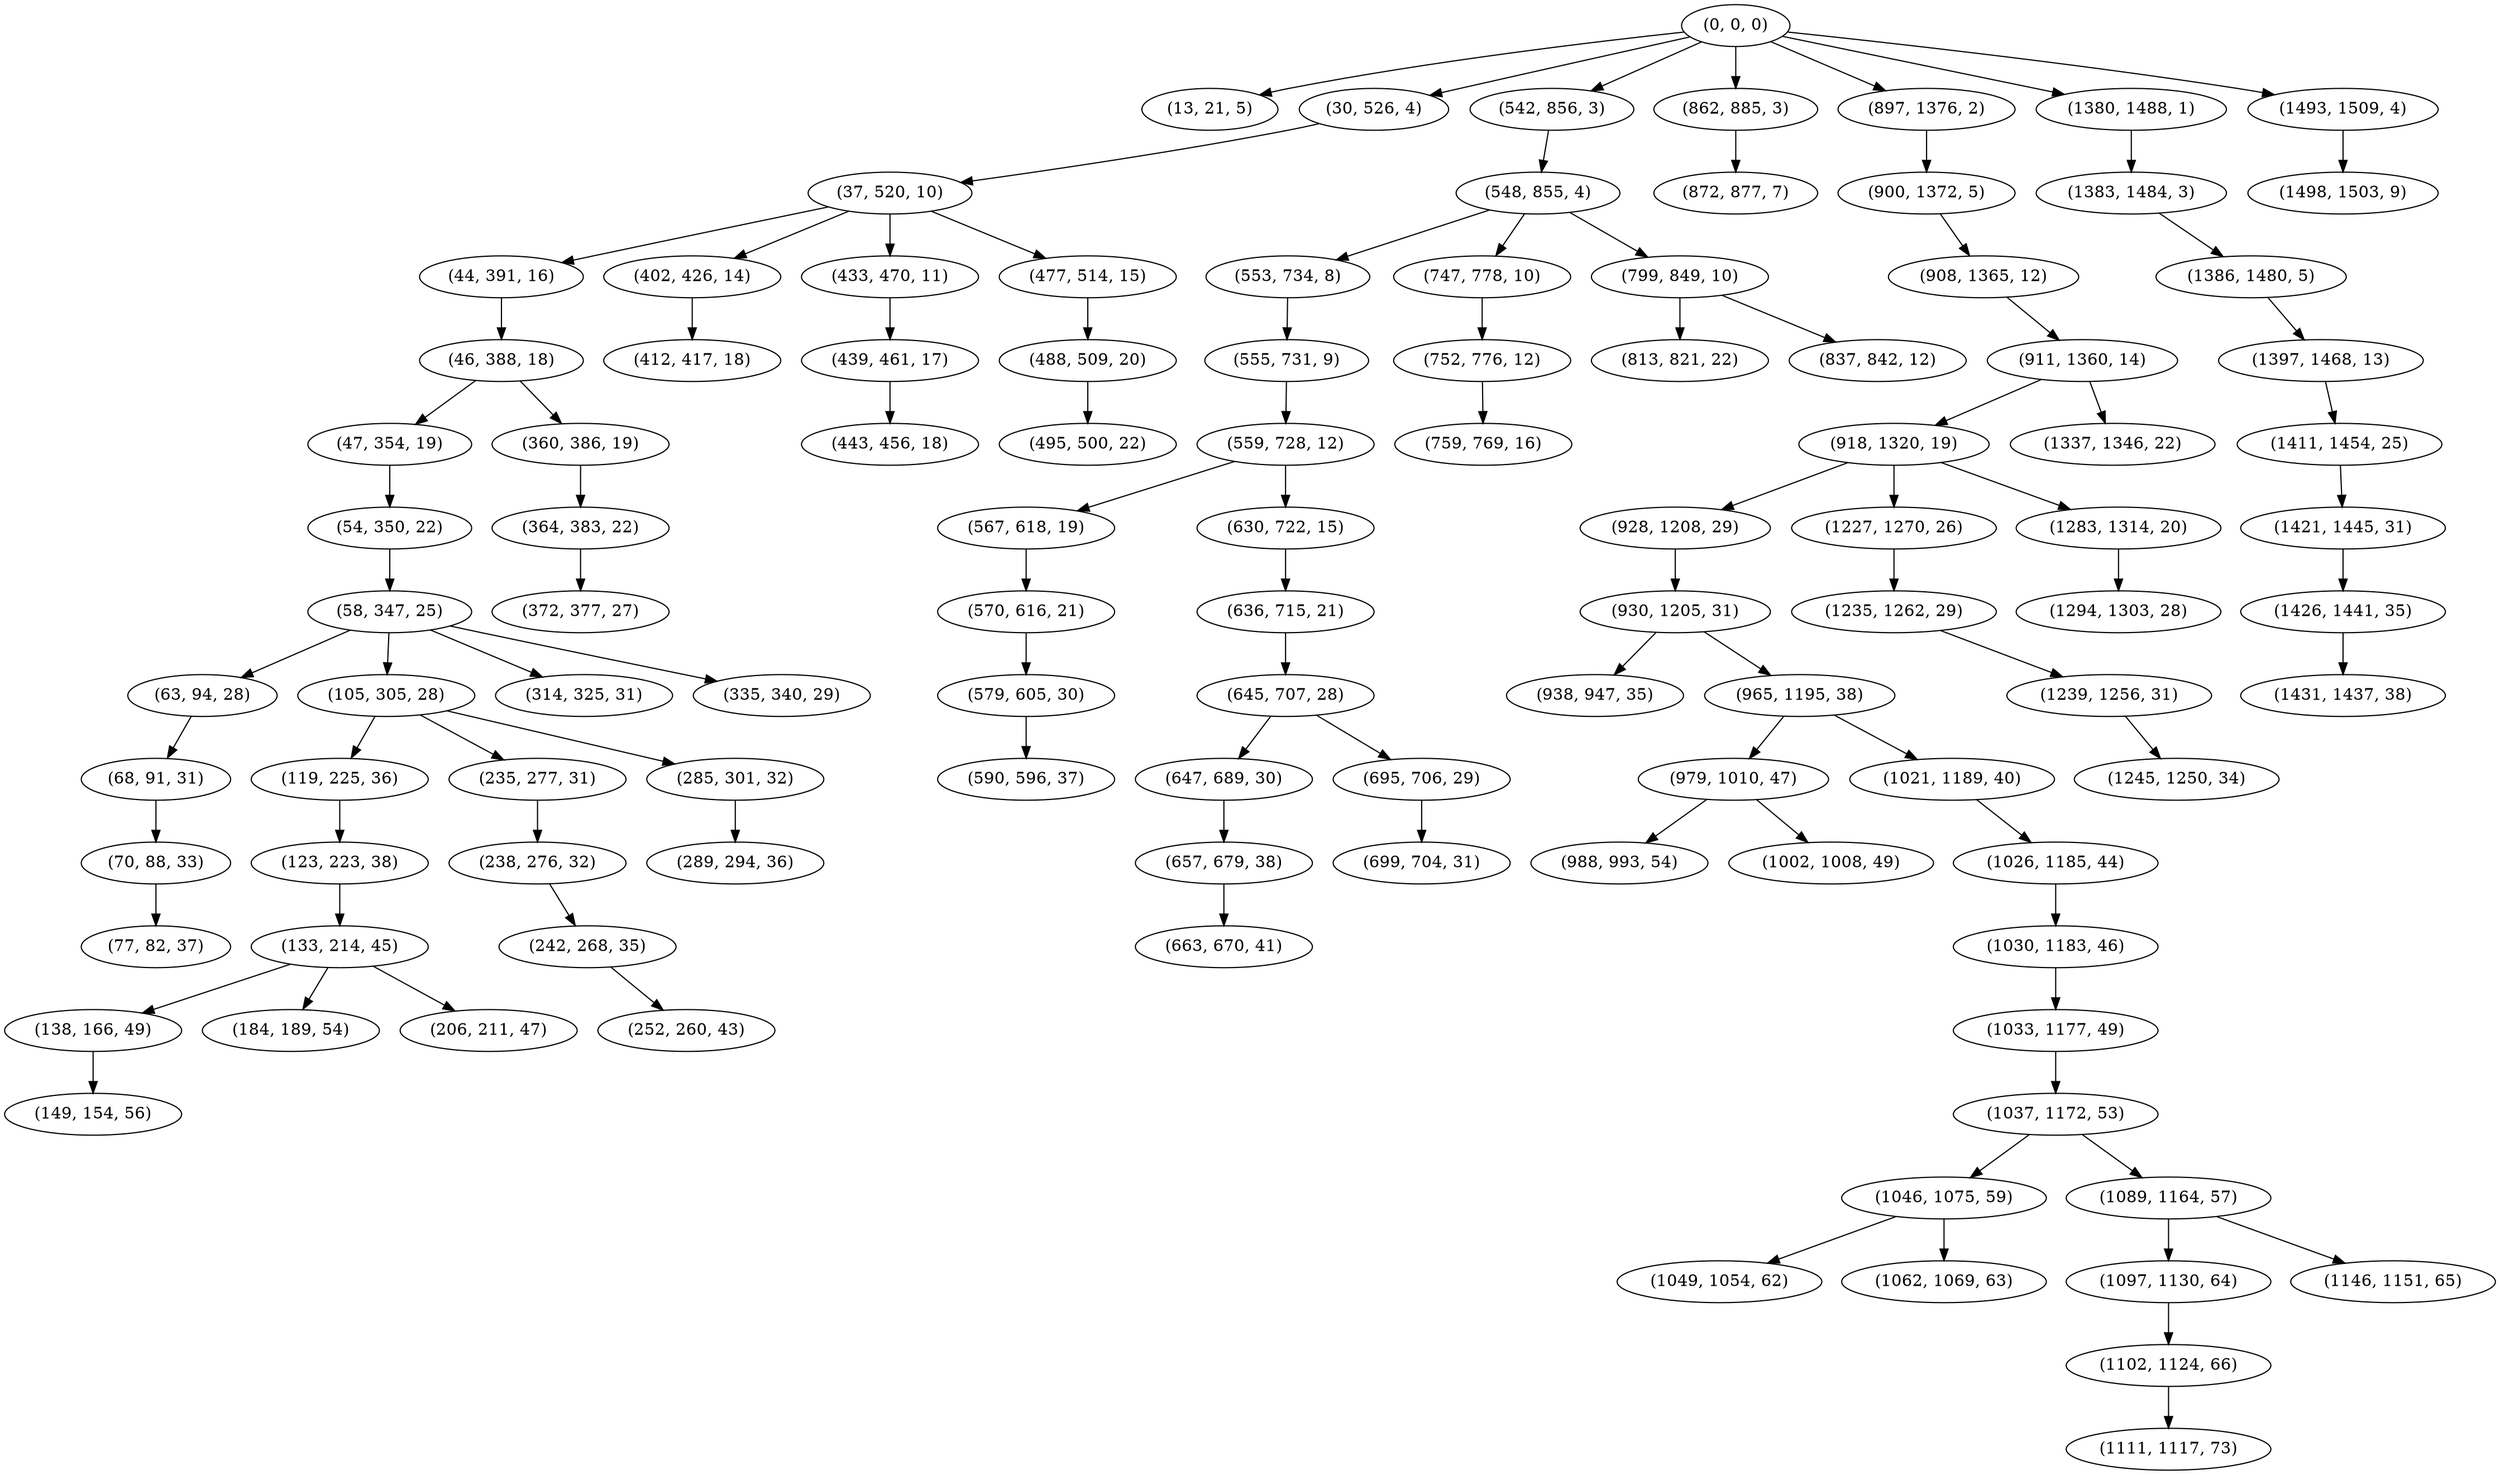 digraph tree {
    "(0, 0, 0)";
    "(13, 21, 5)";
    "(30, 526, 4)";
    "(37, 520, 10)";
    "(44, 391, 16)";
    "(46, 388, 18)";
    "(47, 354, 19)";
    "(54, 350, 22)";
    "(58, 347, 25)";
    "(63, 94, 28)";
    "(68, 91, 31)";
    "(70, 88, 33)";
    "(77, 82, 37)";
    "(105, 305, 28)";
    "(119, 225, 36)";
    "(123, 223, 38)";
    "(133, 214, 45)";
    "(138, 166, 49)";
    "(149, 154, 56)";
    "(184, 189, 54)";
    "(206, 211, 47)";
    "(235, 277, 31)";
    "(238, 276, 32)";
    "(242, 268, 35)";
    "(252, 260, 43)";
    "(285, 301, 32)";
    "(289, 294, 36)";
    "(314, 325, 31)";
    "(335, 340, 29)";
    "(360, 386, 19)";
    "(364, 383, 22)";
    "(372, 377, 27)";
    "(402, 426, 14)";
    "(412, 417, 18)";
    "(433, 470, 11)";
    "(439, 461, 17)";
    "(443, 456, 18)";
    "(477, 514, 15)";
    "(488, 509, 20)";
    "(495, 500, 22)";
    "(542, 856, 3)";
    "(548, 855, 4)";
    "(553, 734, 8)";
    "(555, 731, 9)";
    "(559, 728, 12)";
    "(567, 618, 19)";
    "(570, 616, 21)";
    "(579, 605, 30)";
    "(590, 596, 37)";
    "(630, 722, 15)";
    "(636, 715, 21)";
    "(645, 707, 28)";
    "(647, 689, 30)";
    "(657, 679, 38)";
    "(663, 670, 41)";
    "(695, 706, 29)";
    "(699, 704, 31)";
    "(747, 778, 10)";
    "(752, 776, 12)";
    "(759, 769, 16)";
    "(799, 849, 10)";
    "(813, 821, 22)";
    "(837, 842, 12)";
    "(862, 885, 3)";
    "(872, 877, 7)";
    "(897, 1376, 2)";
    "(900, 1372, 5)";
    "(908, 1365, 12)";
    "(911, 1360, 14)";
    "(918, 1320, 19)";
    "(928, 1208, 29)";
    "(930, 1205, 31)";
    "(938, 947, 35)";
    "(965, 1195, 38)";
    "(979, 1010, 47)";
    "(988, 993, 54)";
    "(1002, 1008, 49)";
    "(1021, 1189, 40)";
    "(1026, 1185, 44)";
    "(1030, 1183, 46)";
    "(1033, 1177, 49)";
    "(1037, 1172, 53)";
    "(1046, 1075, 59)";
    "(1049, 1054, 62)";
    "(1062, 1069, 63)";
    "(1089, 1164, 57)";
    "(1097, 1130, 64)";
    "(1102, 1124, 66)";
    "(1111, 1117, 73)";
    "(1146, 1151, 65)";
    "(1227, 1270, 26)";
    "(1235, 1262, 29)";
    "(1239, 1256, 31)";
    "(1245, 1250, 34)";
    "(1283, 1314, 20)";
    "(1294, 1303, 28)";
    "(1337, 1346, 22)";
    "(1380, 1488, 1)";
    "(1383, 1484, 3)";
    "(1386, 1480, 5)";
    "(1397, 1468, 13)";
    "(1411, 1454, 25)";
    "(1421, 1445, 31)";
    "(1426, 1441, 35)";
    "(1431, 1437, 38)";
    "(1493, 1509, 4)";
    "(1498, 1503, 9)";
    "(0, 0, 0)" -> "(13, 21, 5)";
    "(0, 0, 0)" -> "(30, 526, 4)";
    "(0, 0, 0)" -> "(542, 856, 3)";
    "(0, 0, 0)" -> "(862, 885, 3)";
    "(0, 0, 0)" -> "(897, 1376, 2)";
    "(0, 0, 0)" -> "(1380, 1488, 1)";
    "(0, 0, 0)" -> "(1493, 1509, 4)";
    "(30, 526, 4)" -> "(37, 520, 10)";
    "(37, 520, 10)" -> "(44, 391, 16)";
    "(37, 520, 10)" -> "(402, 426, 14)";
    "(37, 520, 10)" -> "(433, 470, 11)";
    "(37, 520, 10)" -> "(477, 514, 15)";
    "(44, 391, 16)" -> "(46, 388, 18)";
    "(46, 388, 18)" -> "(47, 354, 19)";
    "(46, 388, 18)" -> "(360, 386, 19)";
    "(47, 354, 19)" -> "(54, 350, 22)";
    "(54, 350, 22)" -> "(58, 347, 25)";
    "(58, 347, 25)" -> "(63, 94, 28)";
    "(58, 347, 25)" -> "(105, 305, 28)";
    "(58, 347, 25)" -> "(314, 325, 31)";
    "(58, 347, 25)" -> "(335, 340, 29)";
    "(63, 94, 28)" -> "(68, 91, 31)";
    "(68, 91, 31)" -> "(70, 88, 33)";
    "(70, 88, 33)" -> "(77, 82, 37)";
    "(105, 305, 28)" -> "(119, 225, 36)";
    "(105, 305, 28)" -> "(235, 277, 31)";
    "(105, 305, 28)" -> "(285, 301, 32)";
    "(119, 225, 36)" -> "(123, 223, 38)";
    "(123, 223, 38)" -> "(133, 214, 45)";
    "(133, 214, 45)" -> "(138, 166, 49)";
    "(133, 214, 45)" -> "(184, 189, 54)";
    "(133, 214, 45)" -> "(206, 211, 47)";
    "(138, 166, 49)" -> "(149, 154, 56)";
    "(235, 277, 31)" -> "(238, 276, 32)";
    "(238, 276, 32)" -> "(242, 268, 35)";
    "(242, 268, 35)" -> "(252, 260, 43)";
    "(285, 301, 32)" -> "(289, 294, 36)";
    "(360, 386, 19)" -> "(364, 383, 22)";
    "(364, 383, 22)" -> "(372, 377, 27)";
    "(402, 426, 14)" -> "(412, 417, 18)";
    "(433, 470, 11)" -> "(439, 461, 17)";
    "(439, 461, 17)" -> "(443, 456, 18)";
    "(477, 514, 15)" -> "(488, 509, 20)";
    "(488, 509, 20)" -> "(495, 500, 22)";
    "(542, 856, 3)" -> "(548, 855, 4)";
    "(548, 855, 4)" -> "(553, 734, 8)";
    "(548, 855, 4)" -> "(747, 778, 10)";
    "(548, 855, 4)" -> "(799, 849, 10)";
    "(553, 734, 8)" -> "(555, 731, 9)";
    "(555, 731, 9)" -> "(559, 728, 12)";
    "(559, 728, 12)" -> "(567, 618, 19)";
    "(559, 728, 12)" -> "(630, 722, 15)";
    "(567, 618, 19)" -> "(570, 616, 21)";
    "(570, 616, 21)" -> "(579, 605, 30)";
    "(579, 605, 30)" -> "(590, 596, 37)";
    "(630, 722, 15)" -> "(636, 715, 21)";
    "(636, 715, 21)" -> "(645, 707, 28)";
    "(645, 707, 28)" -> "(647, 689, 30)";
    "(645, 707, 28)" -> "(695, 706, 29)";
    "(647, 689, 30)" -> "(657, 679, 38)";
    "(657, 679, 38)" -> "(663, 670, 41)";
    "(695, 706, 29)" -> "(699, 704, 31)";
    "(747, 778, 10)" -> "(752, 776, 12)";
    "(752, 776, 12)" -> "(759, 769, 16)";
    "(799, 849, 10)" -> "(813, 821, 22)";
    "(799, 849, 10)" -> "(837, 842, 12)";
    "(862, 885, 3)" -> "(872, 877, 7)";
    "(897, 1376, 2)" -> "(900, 1372, 5)";
    "(900, 1372, 5)" -> "(908, 1365, 12)";
    "(908, 1365, 12)" -> "(911, 1360, 14)";
    "(911, 1360, 14)" -> "(918, 1320, 19)";
    "(911, 1360, 14)" -> "(1337, 1346, 22)";
    "(918, 1320, 19)" -> "(928, 1208, 29)";
    "(918, 1320, 19)" -> "(1227, 1270, 26)";
    "(918, 1320, 19)" -> "(1283, 1314, 20)";
    "(928, 1208, 29)" -> "(930, 1205, 31)";
    "(930, 1205, 31)" -> "(938, 947, 35)";
    "(930, 1205, 31)" -> "(965, 1195, 38)";
    "(965, 1195, 38)" -> "(979, 1010, 47)";
    "(965, 1195, 38)" -> "(1021, 1189, 40)";
    "(979, 1010, 47)" -> "(988, 993, 54)";
    "(979, 1010, 47)" -> "(1002, 1008, 49)";
    "(1021, 1189, 40)" -> "(1026, 1185, 44)";
    "(1026, 1185, 44)" -> "(1030, 1183, 46)";
    "(1030, 1183, 46)" -> "(1033, 1177, 49)";
    "(1033, 1177, 49)" -> "(1037, 1172, 53)";
    "(1037, 1172, 53)" -> "(1046, 1075, 59)";
    "(1037, 1172, 53)" -> "(1089, 1164, 57)";
    "(1046, 1075, 59)" -> "(1049, 1054, 62)";
    "(1046, 1075, 59)" -> "(1062, 1069, 63)";
    "(1089, 1164, 57)" -> "(1097, 1130, 64)";
    "(1089, 1164, 57)" -> "(1146, 1151, 65)";
    "(1097, 1130, 64)" -> "(1102, 1124, 66)";
    "(1102, 1124, 66)" -> "(1111, 1117, 73)";
    "(1227, 1270, 26)" -> "(1235, 1262, 29)";
    "(1235, 1262, 29)" -> "(1239, 1256, 31)";
    "(1239, 1256, 31)" -> "(1245, 1250, 34)";
    "(1283, 1314, 20)" -> "(1294, 1303, 28)";
    "(1380, 1488, 1)" -> "(1383, 1484, 3)";
    "(1383, 1484, 3)" -> "(1386, 1480, 5)";
    "(1386, 1480, 5)" -> "(1397, 1468, 13)";
    "(1397, 1468, 13)" -> "(1411, 1454, 25)";
    "(1411, 1454, 25)" -> "(1421, 1445, 31)";
    "(1421, 1445, 31)" -> "(1426, 1441, 35)";
    "(1426, 1441, 35)" -> "(1431, 1437, 38)";
    "(1493, 1509, 4)" -> "(1498, 1503, 9)";
}
